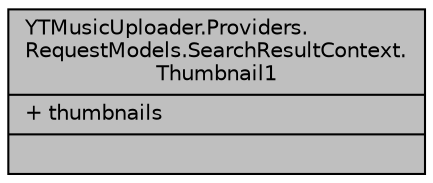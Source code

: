 digraph "YTMusicUploader.Providers.RequestModels.SearchResultContext.Thumbnail1"
{
 // LATEX_PDF_SIZE
  edge [fontname="Helvetica",fontsize="10",labelfontname="Helvetica",labelfontsize="10"];
  node [fontname="Helvetica",fontsize="10",shape=record];
  Node1 [label="{YTMusicUploader.Providers.\lRequestModels.SearchResultContext.\lThumbnail1\n|+ thumbnails\l|}",height=0.2,width=0.4,color="black", fillcolor="grey75", style="filled", fontcolor="black",tooltip=" "];
}
